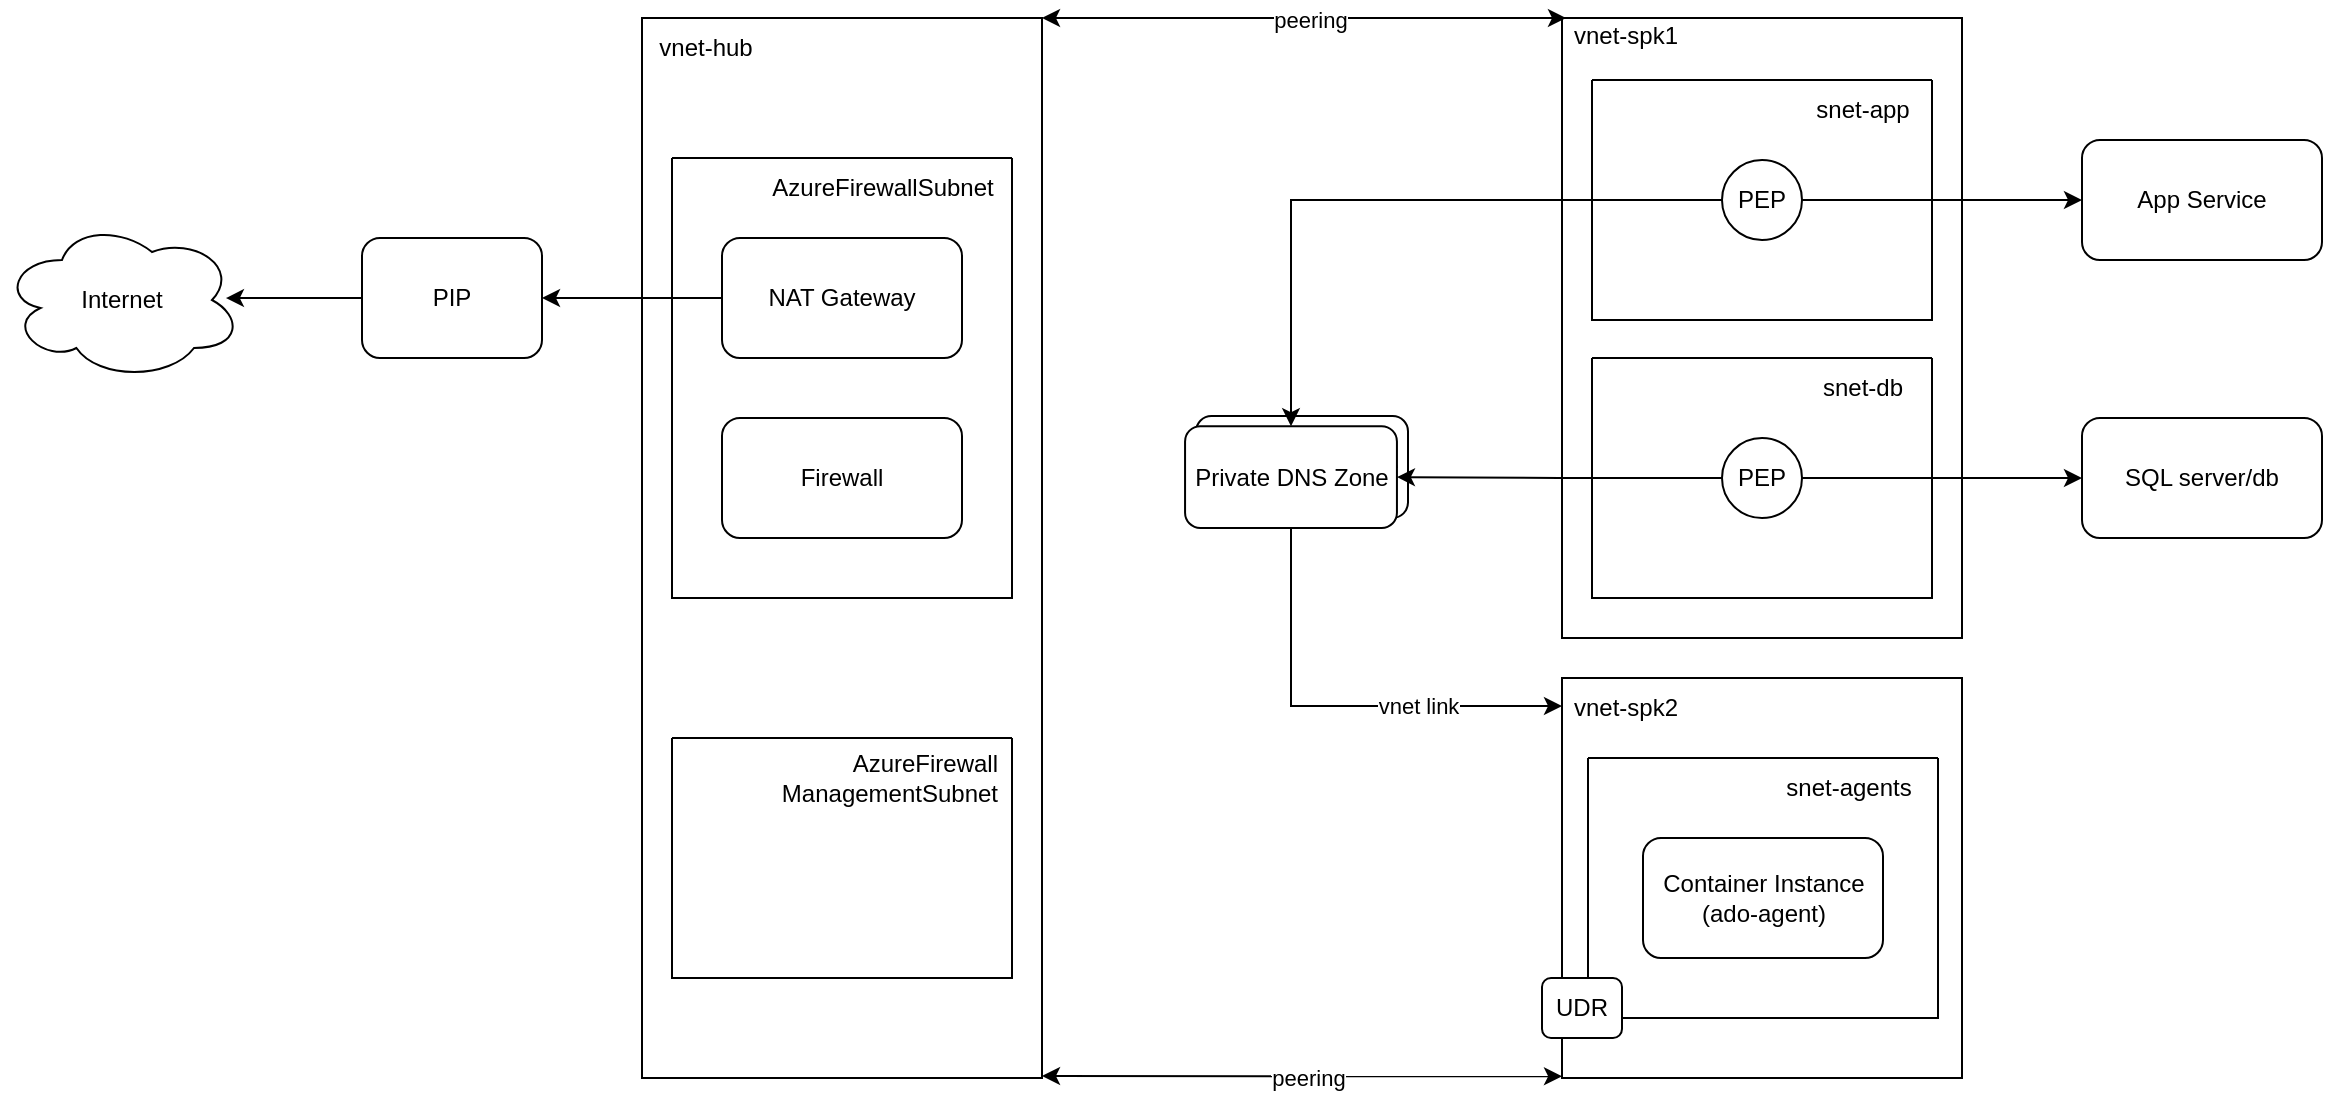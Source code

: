 <mxfile version="28.2.4">
  <diagram name="Page-1" id="2bGtG3SFpKYbt_XKPXfq">
    <mxGraphModel dx="2577" dy="807" grid="1" gridSize="10" guides="1" tooltips="1" connect="1" arrows="1" fold="1" page="1" pageScale="1" pageWidth="850" pageHeight="1100" math="0" shadow="0">
      <root>
        <mxCell id="0" />
        <mxCell id="1" parent="0" />
        <mxCell id="TP8TQ50pyT94Jy8d952o-1" value="" style="rounded=0;whiteSpace=wrap;html=1;" vertex="1" parent="1">
          <mxGeometry x="480" y="270" width="200" height="310" as="geometry" />
        </mxCell>
        <mxCell id="TP8TQ50pyT94Jy8d952o-2" value="" style="group" vertex="1" connectable="0" parent="1">
          <mxGeometry x="20" y="270" width="220" height="530" as="geometry" />
        </mxCell>
        <mxCell id="TP8TQ50pyT94Jy8d952o-3" value="" style="rounded=0;whiteSpace=wrap;html=1;" vertex="1" parent="TP8TQ50pyT94Jy8d952o-2">
          <mxGeometry width="200" height="530" as="geometry" />
        </mxCell>
        <mxCell id="TP8TQ50pyT94Jy8d952o-4" value="vnet-hub" style="text;html=1;align=center;verticalAlign=middle;whiteSpace=wrap;rounded=0;" vertex="1" parent="TP8TQ50pyT94Jy8d952o-2">
          <mxGeometry x="2" width="60" height="30" as="geometry" />
        </mxCell>
        <mxCell id="TP8TQ50pyT94Jy8d952o-5" value="" style="group" vertex="1" connectable="0" parent="TP8TQ50pyT94Jy8d952o-2">
          <mxGeometry x="15" y="360" width="170" height="120" as="geometry" />
        </mxCell>
        <mxCell id="TP8TQ50pyT94Jy8d952o-6" value="" style="swimlane;startSize=0;" vertex="1" parent="TP8TQ50pyT94Jy8d952o-5">
          <mxGeometry width="170" height="120" as="geometry" />
        </mxCell>
        <mxCell id="TP8TQ50pyT94Jy8d952o-7" value="AzureFirewall&lt;br&gt;ManagementSubnet" style="text;html=1;align=right;verticalAlign=middle;resizable=0;points=[];autosize=1;strokeColor=none;fillColor=none;" vertex="1" parent="TP8TQ50pyT94Jy8d952o-5">
          <mxGeometry x="34" width="130" height="40" as="geometry" />
        </mxCell>
        <mxCell id="TP8TQ50pyT94Jy8d952o-54" value="" style="group" vertex="1" connectable="0" parent="TP8TQ50pyT94Jy8d952o-2">
          <mxGeometry x="15" y="70" width="170" height="220" as="geometry" />
        </mxCell>
        <mxCell id="TP8TQ50pyT94Jy8d952o-8" value="" style="swimlane;startSize=0;container=0;" vertex="1" parent="TP8TQ50pyT94Jy8d952o-54">
          <mxGeometry width="170" height="220" as="geometry" />
        </mxCell>
        <mxCell id="TP8TQ50pyT94Jy8d952o-9" value="AzureFirewallSubnet" style="text;html=1;align=center;verticalAlign=middle;resizable=0;points=[];autosize=1;strokeColor=none;fillColor=none;" vertex="1" parent="TP8TQ50pyT94Jy8d952o-54">
          <mxGeometry x="40" width="130" height="30" as="geometry" />
        </mxCell>
        <mxCell id="TP8TQ50pyT94Jy8d952o-10" value="NAT Gateway" style="rounded=1;whiteSpace=wrap;html=1;container=0;" vertex="1" parent="TP8TQ50pyT94Jy8d952o-54">
          <mxGeometry x="25" y="40" width="120" height="60" as="geometry" />
        </mxCell>
        <mxCell id="TP8TQ50pyT94Jy8d952o-11" value="Firewall" style="rounded=1;whiteSpace=wrap;html=1;container=0;" vertex="1" parent="TP8TQ50pyT94Jy8d952o-54">
          <mxGeometry x="25" y="130" width="120" height="60" as="geometry" />
        </mxCell>
        <mxCell id="TP8TQ50pyT94Jy8d952o-12" value="" style="endArrow=classic;startArrow=classic;html=1;rounded=0;entryX=0;entryY=0;entryDx=0;entryDy=0;" edge="1" parent="1" target="TP8TQ50pyT94Jy8d952o-16">
          <mxGeometry width="50" height="50" relative="1" as="geometry">
            <mxPoint x="220" y="270" as="sourcePoint" />
            <mxPoint x="480" y="370" as="targetPoint" />
          </mxGeometry>
        </mxCell>
        <mxCell id="TP8TQ50pyT94Jy8d952o-13" value="peering" style="edgeLabel;html=1;align=center;verticalAlign=middle;resizable=0;points=[];" vertex="1" connectable="0" parent="TP8TQ50pyT94Jy8d952o-12">
          <mxGeometry x="0.023" y="-1" relative="1" as="geometry">
            <mxPoint as="offset" />
          </mxGeometry>
        </mxCell>
        <mxCell id="TP8TQ50pyT94Jy8d952o-14" value="" style="endArrow=classic;startArrow=classic;html=1;rounded=0;entryX=0;entryY=0.5;entryDx=0;entryDy=0;exitX=1;exitY=0.811;exitDx=0;exitDy=0;exitPerimeter=0;" edge="1" parent="1">
          <mxGeometry width="50" height="50" relative="1" as="geometry">
            <mxPoint x="220" y="799.0" as="sourcePoint" />
            <mxPoint x="480" y="799.17" as="targetPoint" />
          </mxGeometry>
        </mxCell>
        <mxCell id="TP8TQ50pyT94Jy8d952o-15" value="peering" style="edgeLabel;html=1;align=center;verticalAlign=middle;resizable=0;points=[];" vertex="1" connectable="0" parent="TP8TQ50pyT94Jy8d952o-14">
          <mxGeometry x="0.023" y="-1" relative="1" as="geometry">
            <mxPoint as="offset" />
          </mxGeometry>
        </mxCell>
        <mxCell id="TP8TQ50pyT94Jy8d952o-16" value="vnet-spk1" style="text;html=1;align=center;verticalAlign=middle;whiteSpace=wrap;rounded=0;" vertex="1" parent="1">
          <mxGeometry x="482" y="270" width="60" height="17.547" as="geometry" />
        </mxCell>
        <mxCell id="TP8TQ50pyT94Jy8d952o-17" value="" style="swimlane;startSize=0;" vertex="1" parent="1">
          <mxGeometry x="495" y="440" width="170" height="120" as="geometry" />
        </mxCell>
        <mxCell id="TP8TQ50pyT94Jy8d952o-18" value="snet-db" style="text;html=1;align=center;verticalAlign=middle;resizable=0;points=[];autosize=1;strokeColor=none;fillColor=none;" vertex="1" parent="TP8TQ50pyT94Jy8d952o-17">
          <mxGeometry x="105" width="60" height="30" as="geometry" />
        </mxCell>
        <mxCell id="TP8TQ50pyT94Jy8d952o-19" value="PEP" style="ellipse;whiteSpace=wrap;html=1;aspect=fixed;" vertex="1" parent="TP8TQ50pyT94Jy8d952o-17">
          <mxGeometry x="65" y="40" width="40" height="40" as="geometry" />
        </mxCell>
        <mxCell id="TP8TQ50pyT94Jy8d952o-20" value="" style="whiteSpace=wrap;html=1;aspect=fixed;" vertex="1" parent="1">
          <mxGeometry x="480" y="600" width="200" height="200" as="geometry" />
        </mxCell>
        <mxCell id="TP8TQ50pyT94Jy8d952o-21" value="vnet-spk2" style="text;html=1;align=center;verticalAlign=middle;whiteSpace=wrap;rounded=0;" vertex="1" parent="1">
          <mxGeometry x="482" y="600" width="60" height="30" as="geometry" />
        </mxCell>
        <mxCell id="TP8TQ50pyT94Jy8d952o-22" value="" style="swimlane;startSize=0;" vertex="1" parent="1">
          <mxGeometry x="493" y="640" width="175" height="130" as="geometry" />
        </mxCell>
        <mxCell id="TP8TQ50pyT94Jy8d952o-23" value="snet-agents" style="text;html=1;align=center;verticalAlign=middle;resizable=0;points=[];autosize=1;strokeColor=none;fillColor=none;" vertex="1" parent="TP8TQ50pyT94Jy8d952o-22">
          <mxGeometry x="85" width="90" height="30" as="geometry" />
        </mxCell>
        <mxCell id="TP8TQ50pyT94Jy8d952o-24" value="Container Instance&lt;br&gt;(ado-agent)" style="rounded=1;whiteSpace=wrap;html=1;" vertex="1" parent="TP8TQ50pyT94Jy8d952o-22">
          <mxGeometry x="27.5" y="40" width="120" height="60" as="geometry" />
        </mxCell>
        <mxCell id="TP8TQ50pyT94Jy8d952o-25" value="UDR" style="rounded=1;whiteSpace=wrap;html=1;fillColor=#FFFFFF;" vertex="1" parent="TP8TQ50pyT94Jy8d952o-22">
          <mxGeometry x="-23" y="110" width="40" height="30" as="geometry" />
        </mxCell>
        <mxCell id="TP8TQ50pyT94Jy8d952o-26" value="" style="group" vertex="1" connectable="0" parent="1">
          <mxGeometry x="290" y="469" width="113" height="56" as="geometry" />
        </mxCell>
        <mxCell id="TP8TQ50pyT94Jy8d952o-27" value="Private DNS Zone" style="rounded=1;whiteSpace=wrap;html=1;" vertex="1" parent="TP8TQ50pyT94Jy8d952o-26">
          <mxGeometry x="7.062" width="105.938" height="50.909" as="geometry" />
        </mxCell>
        <mxCell id="TP8TQ50pyT94Jy8d952o-28" value="Private DNS Zone" style="rounded=1;whiteSpace=wrap;html=1;" vertex="1" parent="TP8TQ50pyT94Jy8d952o-26">
          <mxGeometry x="1.53" y="5.091" width="105.938" height="50.909" as="geometry" />
        </mxCell>
        <mxCell id="TP8TQ50pyT94Jy8d952o-35" value="App Service" style="rounded=1;whiteSpace=wrap;html=1;" vertex="1" parent="1">
          <mxGeometry x="740" y="331" width="120" height="60" as="geometry" />
        </mxCell>
        <mxCell id="TP8TQ50pyT94Jy8d952o-36" value="" style="swimlane;startSize=0;" vertex="1" parent="1">
          <mxGeometry x="495" y="301" width="170" height="120" as="geometry" />
        </mxCell>
        <mxCell id="TP8TQ50pyT94Jy8d952o-37" value="snet-app" style="text;html=1;align=center;verticalAlign=middle;resizable=0;points=[];autosize=1;strokeColor=none;fillColor=none;" vertex="1" parent="TP8TQ50pyT94Jy8d952o-36">
          <mxGeometry x="100" width="70" height="30" as="geometry" />
        </mxCell>
        <mxCell id="TP8TQ50pyT94Jy8d952o-38" value="PEP" style="ellipse;whiteSpace=wrap;html=1;aspect=fixed;" vertex="1" parent="TP8TQ50pyT94Jy8d952o-36">
          <mxGeometry x="65" y="40" width="40" height="40" as="geometry" />
        </mxCell>
        <mxCell id="TP8TQ50pyT94Jy8d952o-39" style="edgeStyle=orthogonalEdgeStyle;rounded=0;orthogonalLoop=1;jettySize=auto;html=1;entryX=0;entryY=0.5;entryDx=0;entryDy=0;" edge="1" parent="1" source="TP8TQ50pyT94Jy8d952o-38" target="TP8TQ50pyT94Jy8d952o-35">
          <mxGeometry relative="1" as="geometry" />
        </mxCell>
        <mxCell id="TP8TQ50pyT94Jy8d952o-40" value="Internet" style="ellipse;shape=cloud;whiteSpace=wrap;html=1;" vertex="1" parent="1">
          <mxGeometry x="-300" y="371" width="120" height="80" as="geometry" />
        </mxCell>
        <mxCell id="TP8TQ50pyT94Jy8d952o-41" style="edgeStyle=orthogonalEdgeStyle;rounded=0;orthogonalLoop=1;jettySize=auto;html=1;entryX=0.933;entryY=0.488;entryDx=0;entryDy=0;entryPerimeter=0;" edge="1" parent="1" source="TP8TQ50pyT94Jy8d952o-44" target="TP8TQ50pyT94Jy8d952o-40">
          <mxGeometry relative="1" as="geometry" />
        </mxCell>
        <mxCell id="TP8TQ50pyT94Jy8d952o-42" style="edgeStyle=orthogonalEdgeStyle;rounded=0;orthogonalLoop=1;jettySize=auto;html=1;entryX=0;entryY=0.07;entryDx=0;entryDy=0;exitX=0.5;exitY=1;exitDx=0;exitDy=0;entryPerimeter=0;" edge="1" parent="1" source="TP8TQ50pyT94Jy8d952o-28" target="TP8TQ50pyT94Jy8d952o-20">
          <mxGeometry relative="1" as="geometry" />
        </mxCell>
        <mxCell id="TP8TQ50pyT94Jy8d952o-43" value="vnet link" style="edgeLabel;html=1;align=center;verticalAlign=middle;resizable=0;points=[];" vertex="1" connectable="0" parent="TP8TQ50pyT94Jy8d952o-42">
          <mxGeometry x="0.051" y="1" relative="1" as="geometry">
            <mxPoint x="34" y="1" as="offset" />
          </mxGeometry>
        </mxCell>
        <mxCell id="TP8TQ50pyT94Jy8d952o-44" value="PIP" style="rounded=1;whiteSpace=wrap;html=1;" vertex="1" parent="1">
          <mxGeometry x="-120" y="380" width="90" height="60" as="geometry" />
        </mxCell>
        <mxCell id="TP8TQ50pyT94Jy8d952o-45" style="edgeStyle=orthogonalEdgeStyle;rounded=0;orthogonalLoop=1;jettySize=auto;html=1;" edge="1" parent="1" source="TP8TQ50pyT94Jy8d952o-10" target="TP8TQ50pyT94Jy8d952o-44">
          <mxGeometry relative="1" as="geometry" />
        </mxCell>
        <mxCell id="TP8TQ50pyT94Jy8d952o-46" style="edgeStyle=orthogonalEdgeStyle;rounded=0;orthogonalLoop=1;jettySize=auto;html=1;exitX=0;exitY=0.5;exitDx=0;exitDy=0;entryX=1;entryY=0.5;entryDx=0;entryDy=0;" edge="1" parent="1" source="TP8TQ50pyT94Jy8d952o-19" target="TP8TQ50pyT94Jy8d952o-28">
          <mxGeometry relative="1" as="geometry" />
        </mxCell>
        <mxCell id="TP8TQ50pyT94Jy8d952o-49" style="edgeStyle=orthogonalEdgeStyle;rounded=0;orthogonalLoop=1;jettySize=auto;html=1;entryX=0.5;entryY=0;entryDx=0;entryDy=0;" edge="1" parent="1" source="TP8TQ50pyT94Jy8d952o-38" target="TP8TQ50pyT94Jy8d952o-28">
          <mxGeometry relative="1" as="geometry" />
        </mxCell>
        <mxCell id="TP8TQ50pyT94Jy8d952o-50" value="&lt;span style=&quot;color: rgba(0, 0, 0, 0); font-family: monospace; font-size: 0px; text-align: start; background-color: rgb(236, 236, 236);&quot;&gt;%3CmxGraphModel%3E%3Croot%3E%3CmxCell%20id%3D%220%22%2F%3E%3CmxCell%20id%3D%221%22%20parent%3D%220%22%2F%3E%3CmxCell%20id%3D%222%22%20value%3D%22vnet%20link%22%20style%3D%22edgeLabel%3Bhtml%3D1%3Balign%3Dcenter%3BverticalAlign%3Dmiddle%3Bresizable%3D0%3Bpoints%3D%5B%5D%3B%22%20vertex%3D%221%22%20connectable%3D%220%22%20parent%3D%221%22%3E%3CmxGeometry%20x%3D%22427%22%20y%3D%22501%22%20as%3D%22geometry%22%2F%3E%3C%2FmxCell%3E%3C%2Froot%3E%3C%2FmxGraphModel%3E&lt;/span&gt;" style="edgeLabel;html=1;align=center;verticalAlign=middle;resizable=0;points=[];" vertex="1" connectable="0" parent="TP8TQ50pyT94Jy8d952o-49">
          <mxGeometry x="-0.313" y="-1" relative="1" as="geometry">
            <mxPoint as="offset" />
          </mxGeometry>
        </mxCell>
        <mxCell id="TP8TQ50pyT94Jy8d952o-52" value="SQL server/db" style="rounded=1;whiteSpace=wrap;html=1;" vertex="1" parent="1">
          <mxGeometry x="740" y="470" width="120" height="60" as="geometry" />
        </mxCell>
        <mxCell id="TP8TQ50pyT94Jy8d952o-53" style="edgeStyle=orthogonalEdgeStyle;rounded=0;orthogonalLoop=1;jettySize=auto;html=1;exitX=1;exitY=0.5;exitDx=0;exitDy=0;entryX=0;entryY=0.5;entryDx=0;entryDy=0;" edge="1" parent="1" source="TP8TQ50pyT94Jy8d952o-19" target="TP8TQ50pyT94Jy8d952o-52">
          <mxGeometry relative="1" as="geometry" />
        </mxCell>
      </root>
    </mxGraphModel>
  </diagram>
</mxfile>
